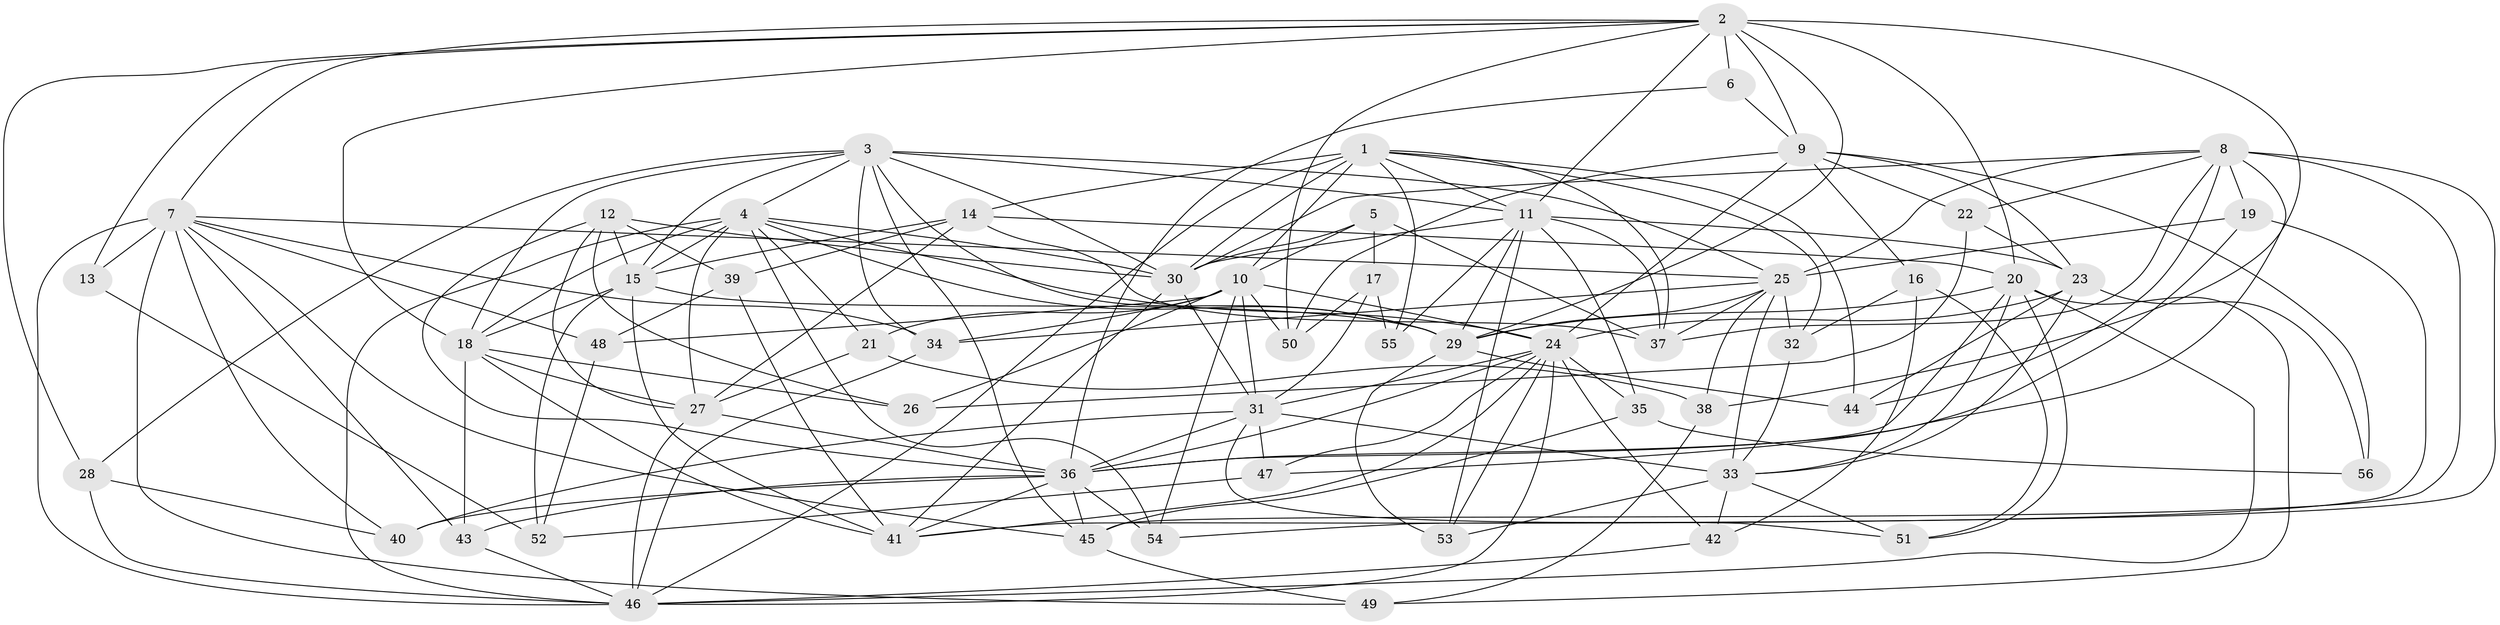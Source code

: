 // original degree distribution, {4: 1.0}
// Generated by graph-tools (version 1.1) at 2025/53/03/04/25 22:53:44]
// undirected, 56 vertices, 174 edges
graph export_dot {
  node [color=gray90,style=filled];
  1;
  2;
  3;
  4;
  5;
  6;
  7;
  8;
  9;
  10;
  11;
  12;
  13;
  14;
  15;
  16;
  17;
  18;
  19;
  20;
  21;
  22;
  23;
  24;
  25;
  26;
  27;
  28;
  29;
  30;
  31;
  32;
  33;
  34;
  35;
  36;
  37;
  38;
  39;
  40;
  41;
  42;
  43;
  44;
  45;
  46;
  47;
  48;
  49;
  50;
  51;
  52;
  53;
  54;
  55;
  56;
  1 -- 10 [weight=1.0];
  1 -- 11 [weight=1.0];
  1 -- 14 [weight=1.0];
  1 -- 30 [weight=2.0];
  1 -- 32 [weight=1.0];
  1 -- 37 [weight=1.0];
  1 -- 44 [weight=1.0];
  1 -- 46 [weight=2.0];
  1 -- 55 [weight=2.0];
  2 -- 6 [weight=1.0];
  2 -- 7 [weight=1.0];
  2 -- 9 [weight=2.0];
  2 -- 11 [weight=1.0];
  2 -- 13 [weight=1.0];
  2 -- 18 [weight=1.0];
  2 -- 20 [weight=1.0];
  2 -- 28 [weight=1.0];
  2 -- 29 [weight=1.0];
  2 -- 38 [weight=1.0];
  2 -- 50 [weight=1.0];
  3 -- 4 [weight=1.0];
  3 -- 11 [weight=1.0];
  3 -- 15 [weight=1.0];
  3 -- 18 [weight=1.0];
  3 -- 25 [weight=1.0];
  3 -- 28 [weight=1.0];
  3 -- 29 [weight=1.0];
  3 -- 30 [weight=1.0];
  3 -- 34 [weight=1.0];
  3 -- 45 [weight=1.0];
  4 -- 15 [weight=1.0];
  4 -- 18 [weight=1.0];
  4 -- 21 [weight=1.0];
  4 -- 24 [weight=1.0];
  4 -- 27 [weight=2.0];
  4 -- 29 [weight=1.0];
  4 -- 30 [weight=1.0];
  4 -- 46 [weight=2.0];
  4 -- 54 [weight=1.0];
  5 -- 10 [weight=1.0];
  5 -- 17 [weight=1.0];
  5 -- 30 [weight=1.0];
  5 -- 37 [weight=1.0];
  6 -- 9 [weight=2.0];
  6 -- 36 [weight=1.0];
  7 -- 13 [weight=2.0];
  7 -- 25 [weight=1.0];
  7 -- 34 [weight=1.0];
  7 -- 40 [weight=1.0];
  7 -- 43 [weight=1.0];
  7 -- 45 [weight=2.0];
  7 -- 46 [weight=1.0];
  7 -- 48 [weight=1.0];
  7 -- 49 [weight=1.0];
  8 -- 19 [weight=1.0];
  8 -- 22 [weight=1.0];
  8 -- 25 [weight=1.0];
  8 -- 30 [weight=1.0];
  8 -- 36 [weight=1.0];
  8 -- 37 [weight=1.0];
  8 -- 44 [weight=1.0];
  8 -- 45 [weight=2.0];
  8 -- 54 [weight=1.0];
  9 -- 16 [weight=1.0];
  9 -- 22 [weight=1.0];
  9 -- 23 [weight=2.0];
  9 -- 24 [weight=1.0];
  9 -- 50 [weight=1.0];
  9 -- 56 [weight=2.0];
  10 -- 21 [weight=1.0];
  10 -- 24 [weight=1.0];
  10 -- 26 [weight=1.0];
  10 -- 31 [weight=2.0];
  10 -- 34 [weight=2.0];
  10 -- 48 [weight=1.0];
  10 -- 50 [weight=1.0];
  10 -- 54 [weight=1.0];
  11 -- 23 [weight=1.0];
  11 -- 29 [weight=1.0];
  11 -- 30 [weight=1.0];
  11 -- 35 [weight=1.0];
  11 -- 37 [weight=1.0];
  11 -- 53 [weight=1.0];
  11 -- 55 [weight=1.0];
  12 -- 15 [weight=1.0];
  12 -- 26 [weight=1.0];
  12 -- 27 [weight=1.0];
  12 -- 30 [weight=1.0];
  12 -- 36 [weight=1.0];
  12 -- 39 [weight=1.0];
  13 -- 52 [weight=1.0];
  14 -- 15 [weight=1.0];
  14 -- 20 [weight=3.0];
  14 -- 27 [weight=1.0];
  14 -- 37 [weight=1.0];
  14 -- 39 [weight=1.0];
  15 -- 18 [weight=1.0];
  15 -- 29 [weight=4.0];
  15 -- 41 [weight=2.0];
  15 -- 52 [weight=1.0];
  16 -- 32 [weight=1.0];
  16 -- 42 [weight=1.0];
  16 -- 51 [weight=1.0];
  17 -- 31 [weight=1.0];
  17 -- 50 [weight=1.0];
  17 -- 55 [weight=1.0];
  18 -- 26 [weight=1.0];
  18 -- 27 [weight=1.0];
  18 -- 41 [weight=1.0];
  18 -- 43 [weight=1.0];
  19 -- 25 [weight=1.0];
  19 -- 41 [weight=1.0];
  19 -- 47 [weight=1.0];
  20 -- 29 [weight=1.0];
  20 -- 33 [weight=1.0];
  20 -- 36 [weight=1.0];
  20 -- 46 [weight=1.0];
  20 -- 49 [weight=1.0];
  20 -- 51 [weight=1.0];
  21 -- 27 [weight=1.0];
  21 -- 38 [weight=1.0];
  22 -- 23 [weight=1.0];
  22 -- 26 [weight=1.0];
  23 -- 24 [weight=1.0];
  23 -- 33 [weight=1.0];
  23 -- 44 [weight=1.0];
  23 -- 56 [weight=1.0];
  24 -- 31 [weight=1.0];
  24 -- 35 [weight=1.0];
  24 -- 36 [weight=1.0];
  24 -- 41 [weight=1.0];
  24 -- 42 [weight=1.0];
  24 -- 46 [weight=1.0];
  24 -- 47 [weight=1.0];
  24 -- 53 [weight=1.0];
  25 -- 29 [weight=1.0];
  25 -- 32 [weight=1.0];
  25 -- 33 [weight=1.0];
  25 -- 34 [weight=1.0];
  25 -- 37 [weight=1.0];
  25 -- 38 [weight=1.0];
  27 -- 36 [weight=1.0];
  27 -- 46 [weight=1.0];
  28 -- 40 [weight=1.0];
  28 -- 46 [weight=1.0];
  29 -- 44 [weight=1.0];
  29 -- 53 [weight=1.0];
  30 -- 31 [weight=1.0];
  30 -- 41 [weight=1.0];
  31 -- 33 [weight=3.0];
  31 -- 36 [weight=1.0];
  31 -- 40 [weight=1.0];
  31 -- 47 [weight=1.0];
  31 -- 51 [weight=1.0];
  32 -- 33 [weight=1.0];
  33 -- 42 [weight=1.0];
  33 -- 51 [weight=1.0];
  33 -- 53 [weight=1.0];
  34 -- 46 [weight=1.0];
  35 -- 45 [weight=1.0];
  35 -- 56 [weight=1.0];
  36 -- 40 [weight=1.0];
  36 -- 41 [weight=1.0];
  36 -- 43 [weight=1.0];
  36 -- 45 [weight=1.0];
  36 -- 54 [weight=1.0];
  38 -- 49 [weight=1.0];
  39 -- 41 [weight=1.0];
  39 -- 48 [weight=1.0];
  42 -- 46 [weight=1.0];
  43 -- 46 [weight=1.0];
  45 -- 49 [weight=1.0];
  47 -- 52 [weight=1.0];
  48 -- 52 [weight=1.0];
}
